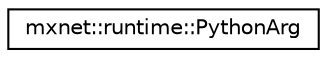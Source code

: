 digraph "Graphical Class Hierarchy"
{
 // LATEX_PDF_SIZE
  edge [fontname="Helvetica",fontsize="10",labelfontname="Helvetica",labelfontsize="10"];
  node [fontname="Helvetica",fontsize="10",shape=record];
  rankdir="LR";
  Node0 [label="mxnet::runtime::PythonArg",height=0.2,width=0.4,color="black", fillcolor="white", style="filled",URL="$classmxnet_1_1runtime_1_1PythonArg.html",tooltip=" "];
}
